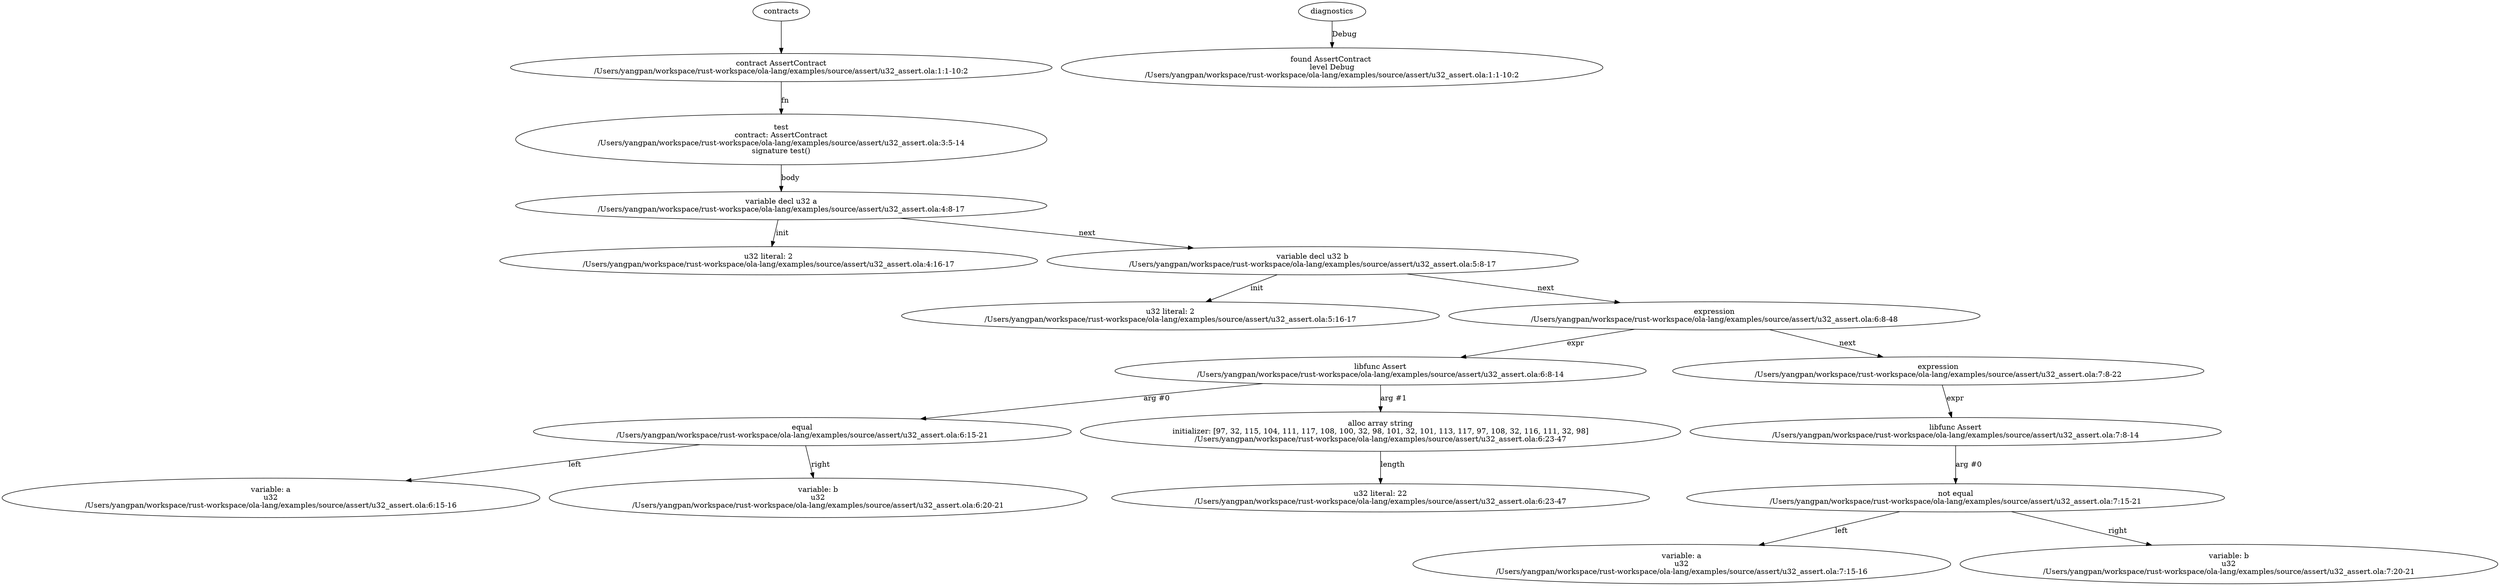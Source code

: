 strict digraph "/Users/yangpan/workspace/rust-workspace/ola-lang/examples/source/assert/u32_assert.ola" {
	contract [label="contract AssertContract\n/Users/yangpan/workspace/rust-workspace/ola-lang/examples/source/assert/u32_assert.ola:1:1-10:2"]
	test [label="test\ncontract: AssertContract\n/Users/yangpan/workspace/rust-workspace/ola-lang/examples/source/assert/u32_assert.ola:3:5-14\nsignature test()"]
	var_decl [label="variable decl u32 a\n/Users/yangpan/workspace/rust-workspace/ola-lang/examples/source/assert/u32_assert.ola:4:8-17"]
	number_literal [label="u32 literal: 2\n/Users/yangpan/workspace/rust-workspace/ola-lang/examples/source/assert/u32_assert.ola:4:16-17"]
	var_decl_5 [label="variable decl u32 b\n/Users/yangpan/workspace/rust-workspace/ola-lang/examples/source/assert/u32_assert.ola:5:8-17"]
	number_literal_6 [label="u32 literal: 2\n/Users/yangpan/workspace/rust-workspace/ola-lang/examples/source/assert/u32_assert.ola:5:16-17"]
	expr [label="expression\n/Users/yangpan/workspace/rust-workspace/ola-lang/examples/source/assert/u32_assert.ola:6:8-48"]
	libfunc [label="libfunc Assert\n/Users/yangpan/workspace/rust-workspace/ola-lang/examples/source/assert/u32_assert.ola:6:8-14"]
	equal [label="equal\n/Users/yangpan/workspace/rust-workspace/ola-lang/examples/source/assert/u32_assert.ola:6:15-21"]
	variable [label="variable: a\nu32\n/Users/yangpan/workspace/rust-workspace/ola-lang/examples/source/assert/u32_assert.ola:6:15-16"]
	variable_11 [label="variable: b\nu32\n/Users/yangpan/workspace/rust-workspace/ola-lang/examples/source/assert/u32_assert.ola:6:20-21"]
	alloc_array [label="alloc array string\ninitializer: [97, 32, 115, 104, 111, 117, 108, 100, 32, 98, 101, 32, 101, 113, 117, 97, 108, 32, 116, 111, 32, 98]\n/Users/yangpan/workspace/rust-workspace/ola-lang/examples/source/assert/u32_assert.ola:6:23-47"]
	number_literal_13 [label="u32 literal: 22\n/Users/yangpan/workspace/rust-workspace/ola-lang/examples/source/assert/u32_assert.ola:6:23-47"]
	expr_14 [label="expression\n/Users/yangpan/workspace/rust-workspace/ola-lang/examples/source/assert/u32_assert.ola:7:8-22"]
	libfunc_15 [label="libfunc Assert\n/Users/yangpan/workspace/rust-workspace/ola-lang/examples/source/assert/u32_assert.ola:7:8-14"]
	not_qual [label="not equal\n/Users/yangpan/workspace/rust-workspace/ola-lang/examples/source/assert/u32_assert.ola:7:15-21"]
	variable_17 [label="variable: a\nu32\n/Users/yangpan/workspace/rust-workspace/ola-lang/examples/source/assert/u32_assert.ola:7:15-16"]
	variable_18 [label="variable: b\nu32\n/Users/yangpan/workspace/rust-workspace/ola-lang/examples/source/assert/u32_assert.ola:7:20-21"]
	diagnostic [label="found AssertContract \nlevel Debug\n/Users/yangpan/workspace/rust-workspace/ola-lang/examples/source/assert/u32_assert.ola:1:1-10:2"]
	contracts -> contract
	contract -> test [label="fn"]
	test -> var_decl [label="body"]
	var_decl -> number_literal [label="init"]
	var_decl -> var_decl_5 [label="next"]
	var_decl_5 -> number_literal_6 [label="init"]
	var_decl_5 -> expr [label="next"]
	expr -> libfunc [label="expr"]
	libfunc -> equal [label="arg #0"]
	equal -> variable [label="left"]
	equal -> variable_11 [label="right"]
	libfunc -> alloc_array [label="arg #1"]
	alloc_array -> number_literal_13 [label="length"]
	expr -> expr_14 [label="next"]
	expr_14 -> libfunc_15 [label="expr"]
	libfunc_15 -> not_qual [label="arg #0"]
	not_qual -> variable_17 [label="left"]
	not_qual -> variable_18 [label="right"]
	diagnostics -> diagnostic [label="Debug"]
}
